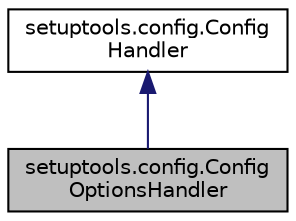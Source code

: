 digraph "setuptools.config.ConfigOptionsHandler"
{
 // LATEX_PDF_SIZE
  edge [fontname="Helvetica",fontsize="10",labelfontname="Helvetica",labelfontsize="10"];
  node [fontname="Helvetica",fontsize="10",shape=record];
  Node1 [label="setuptools.config.Config\lOptionsHandler",height=0.2,width=0.4,color="black", fillcolor="grey75", style="filled", fontcolor="black",tooltip=" "];
  Node2 -> Node1 [dir="back",color="midnightblue",fontsize="10",style="solid"];
  Node2 [label="setuptools.config.Config\lHandler",height=0.2,width=0.4,color="black", fillcolor="white", style="filled",URL="$classsetuptools_1_1config_1_1ConfigHandler.html",tooltip=" "];
}
